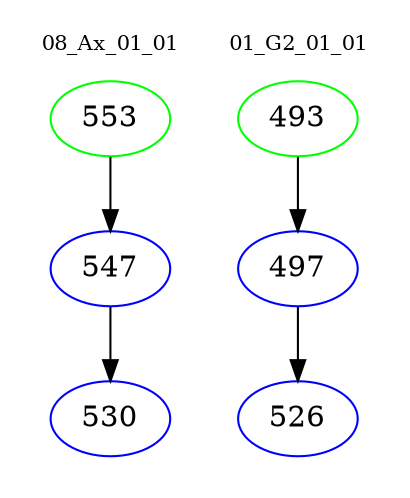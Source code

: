 digraph{
subgraph cluster_0 {
color = white
label = "08_Ax_01_01";
fontsize=10;
T0_553 [label="553", color="green"]
T0_553 -> T0_547 [color="black"]
T0_547 [label="547", color="blue"]
T0_547 -> T0_530 [color="black"]
T0_530 [label="530", color="blue"]
}
subgraph cluster_1 {
color = white
label = "01_G2_01_01";
fontsize=10;
T1_493 [label="493", color="green"]
T1_493 -> T1_497 [color="black"]
T1_497 [label="497", color="blue"]
T1_497 -> T1_526 [color="black"]
T1_526 [label="526", color="blue"]
}
}
